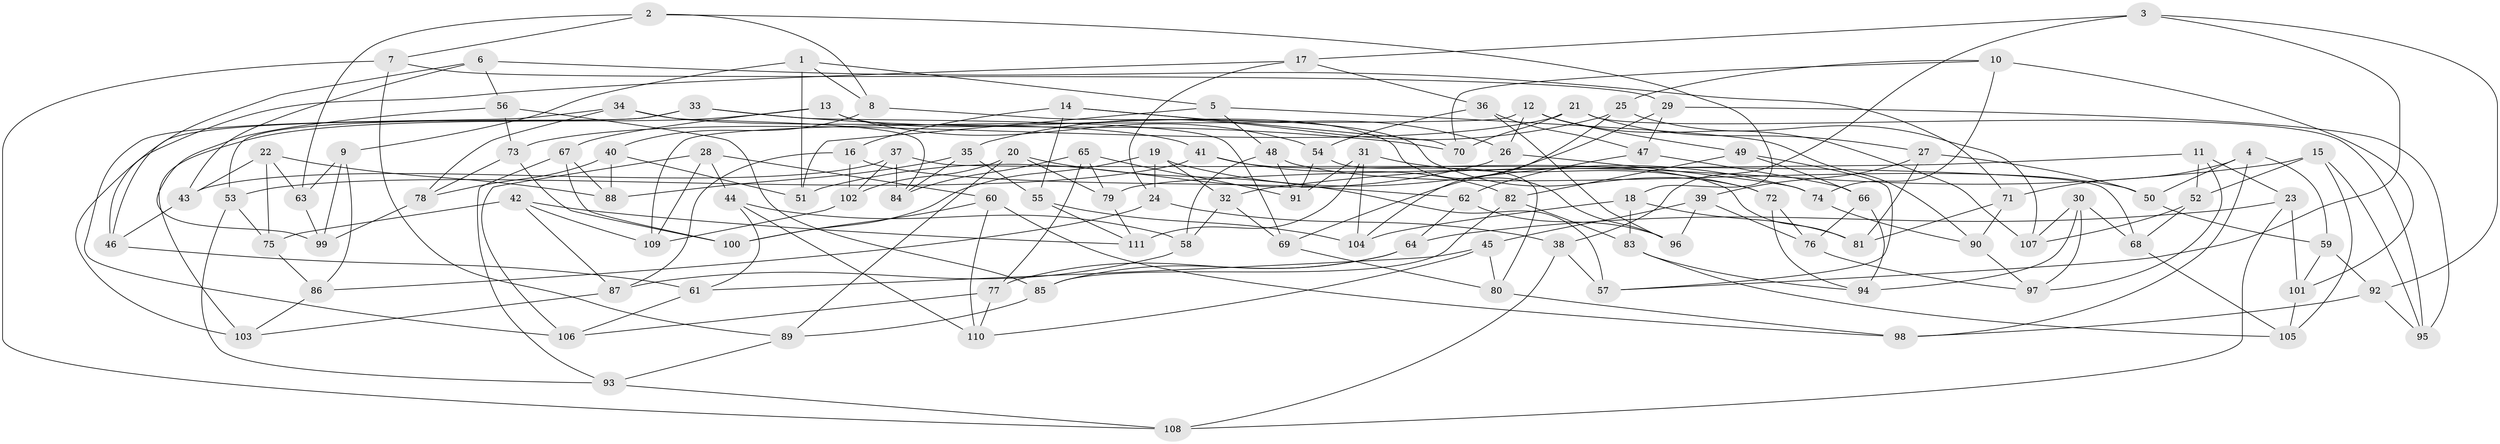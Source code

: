 // coarse degree distribution, {5: 0.11267605633802817, 6: 0.4507042253521127, 3: 0.028169014084507043, 4: 0.4084507042253521}
// Generated by graph-tools (version 1.1) at 2025/24/03/03/25 07:24:31]
// undirected, 111 vertices, 222 edges
graph export_dot {
graph [start="1"]
  node [color=gray90,style=filled];
  1;
  2;
  3;
  4;
  5;
  6;
  7;
  8;
  9;
  10;
  11;
  12;
  13;
  14;
  15;
  16;
  17;
  18;
  19;
  20;
  21;
  22;
  23;
  24;
  25;
  26;
  27;
  28;
  29;
  30;
  31;
  32;
  33;
  34;
  35;
  36;
  37;
  38;
  39;
  40;
  41;
  42;
  43;
  44;
  45;
  46;
  47;
  48;
  49;
  50;
  51;
  52;
  53;
  54;
  55;
  56;
  57;
  58;
  59;
  60;
  61;
  62;
  63;
  64;
  65;
  66;
  67;
  68;
  69;
  70;
  71;
  72;
  73;
  74;
  75;
  76;
  77;
  78;
  79;
  80;
  81;
  82;
  83;
  84;
  85;
  86;
  87;
  88;
  89;
  90;
  91;
  92;
  93;
  94;
  95;
  96;
  97;
  98;
  99;
  100;
  101;
  102;
  103;
  104;
  105;
  106;
  107;
  108;
  109;
  110;
  111;
  1 -- 9;
  1 -- 8;
  1 -- 5;
  1 -- 51;
  2 -- 7;
  2 -- 18;
  2 -- 8;
  2 -- 63;
  3 -- 17;
  3 -- 92;
  3 -- 38;
  3 -- 57;
  4 -- 98;
  4 -- 71;
  4 -- 59;
  4 -- 50;
  5 -- 48;
  5 -- 90;
  5 -- 51;
  6 -- 43;
  6 -- 56;
  6 -- 103;
  6 -- 71;
  7 -- 89;
  7 -- 29;
  7 -- 108;
  8 -- 72;
  8 -- 40;
  9 -- 63;
  9 -- 86;
  9 -- 99;
  10 -- 101;
  10 -- 25;
  10 -- 74;
  10 -- 70;
  11 -- 79;
  11 -- 23;
  11 -- 52;
  11 -- 97;
  12 -- 26;
  12 -- 49;
  12 -- 107;
  12 -- 109;
  13 -- 96;
  13 -- 67;
  13 -- 103;
  13 -- 54;
  14 -- 70;
  14 -- 26;
  14 -- 16;
  14 -- 55;
  15 -- 95;
  15 -- 52;
  15 -- 32;
  15 -- 105;
  16 -- 102;
  16 -- 62;
  16 -- 87;
  17 -- 24;
  17 -- 46;
  17 -- 36;
  18 -- 83;
  18 -- 104;
  18 -- 81;
  19 -- 24;
  19 -- 74;
  19 -- 32;
  19 -- 100;
  20 -- 79;
  20 -- 89;
  20 -- 57;
  20 -- 102;
  21 -- 95;
  21 -- 73;
  21 -- 70;
  21 -- 27;
  22 -- 75;
  22 -- 63;
  22 -- 43;
  22 -- 88;
  23 -- 108;
  23 -- 64;
  23 -- 101;
  24 -- 86;
  24 -- 38;
  25 -- 35;
  25 -- 104;
  25 -- 107;
  26 -- 74;
  26 -- 51;
  27 -- 50;
  27 -- 39;
  27 -- 81;
  28 -- 109;
  28 -- 60;
  28 -- 106;
  28 -- 44;
  29 -- 69;
  29 -- 95;
  29 -- 47;
  30 -- 107;
  30 -- 68;
  30 -- 97;
  30 -- 94;
  31 -- 104;
  31 -- 72;
  31 -- 111;
  31 -- 91;
  32 -- 69;
  32 -- 58;
  33 -- 46;
  33 -- 70;
  33 -- 69;
  33 -- 53;
  34 -- 84;
  34 -- 78;
  34 -- 41;
  34 -- 106;
  35 -- 84;
  35 -- 88;
  35 -- 55;
  36 -- 47;
  36 -- 54;
  36 -- 96;
  37 -- 43;
  37 -- 84;
  37 -- 68;
  37 -- 102;
  38 -- 57;
  38 -- 108;
  39 -- 96;
  39 -- 76;
  39 -- 45;
  40 -- 78;
  40 -- 51;
  40 -- 88;
  41 -- 81;
  41 -- 82;
  41 -- 53;
  42 -- 87;
  42 -- 111;
  42 -- 75;
  42 -- 109;
  43 -- 46;
  44 -- 110;
  44 -- 61;
  44 -- 58;
  45 -- 61;
  45 -- 110;
  45 -- 80;
  46 -- 61;
  47 -- 62;
  47 -- 66;
  48 -- 50;
  48 -- 91;
  48 -- 58;
  49 -- 57;
  49 -- 66;
  49 -- 82;
  50 -- 59;
  52 -- 68;
  52 -- 107;
  53 -- 75;
  53 -- 93;
  54 -- 91;
  54 -- 80;
  55 -- 111;
  55 -- 104;
  56 -- 73;
  56 -- 85;
  56 -- 99;
  58 -- 87;
  59 -- 92;
  59 -- 101;
  60 -- 110;
  60 -- 100;
  60 -- 98;
  61 -- 106;
  62 -- 96;
  62 -- 64;
  63 -- 99;
  64 -- 85;
  64 -- 77;
  65 -- 77;
  65 -- 91;
  65 -- 84;
  65 -- 79;
  66 -- 94;
  66 -- 76;
  67 -- 100;
  67 -- 93;
  67 -- 88;
  68 -- 105;
  69 -- 80;
  71 -- 81;
  71 -- 90;
  72 -- 94;
  72 -- 76;
  73 -- 78;
  73 -- 100;
  74 -- 90;
  75 -- 86;
  76 -- 97;
  77 -- 110;
  77 -- 106;
  78 -- 99;
  79 -- 111;
  80 -- 98;
  82 -- 85;
  82 -- 83;
  83 -- 105;
  83 -- 94;
  85 -- 89;
  86 -- 103;
  87 -- 103;
  89 -- 93;
  90 -- 97;
  92 -- 95;
  92 -- 98;
  93 -- 108;
  101 -- 105;
  102 -- 109;
}
